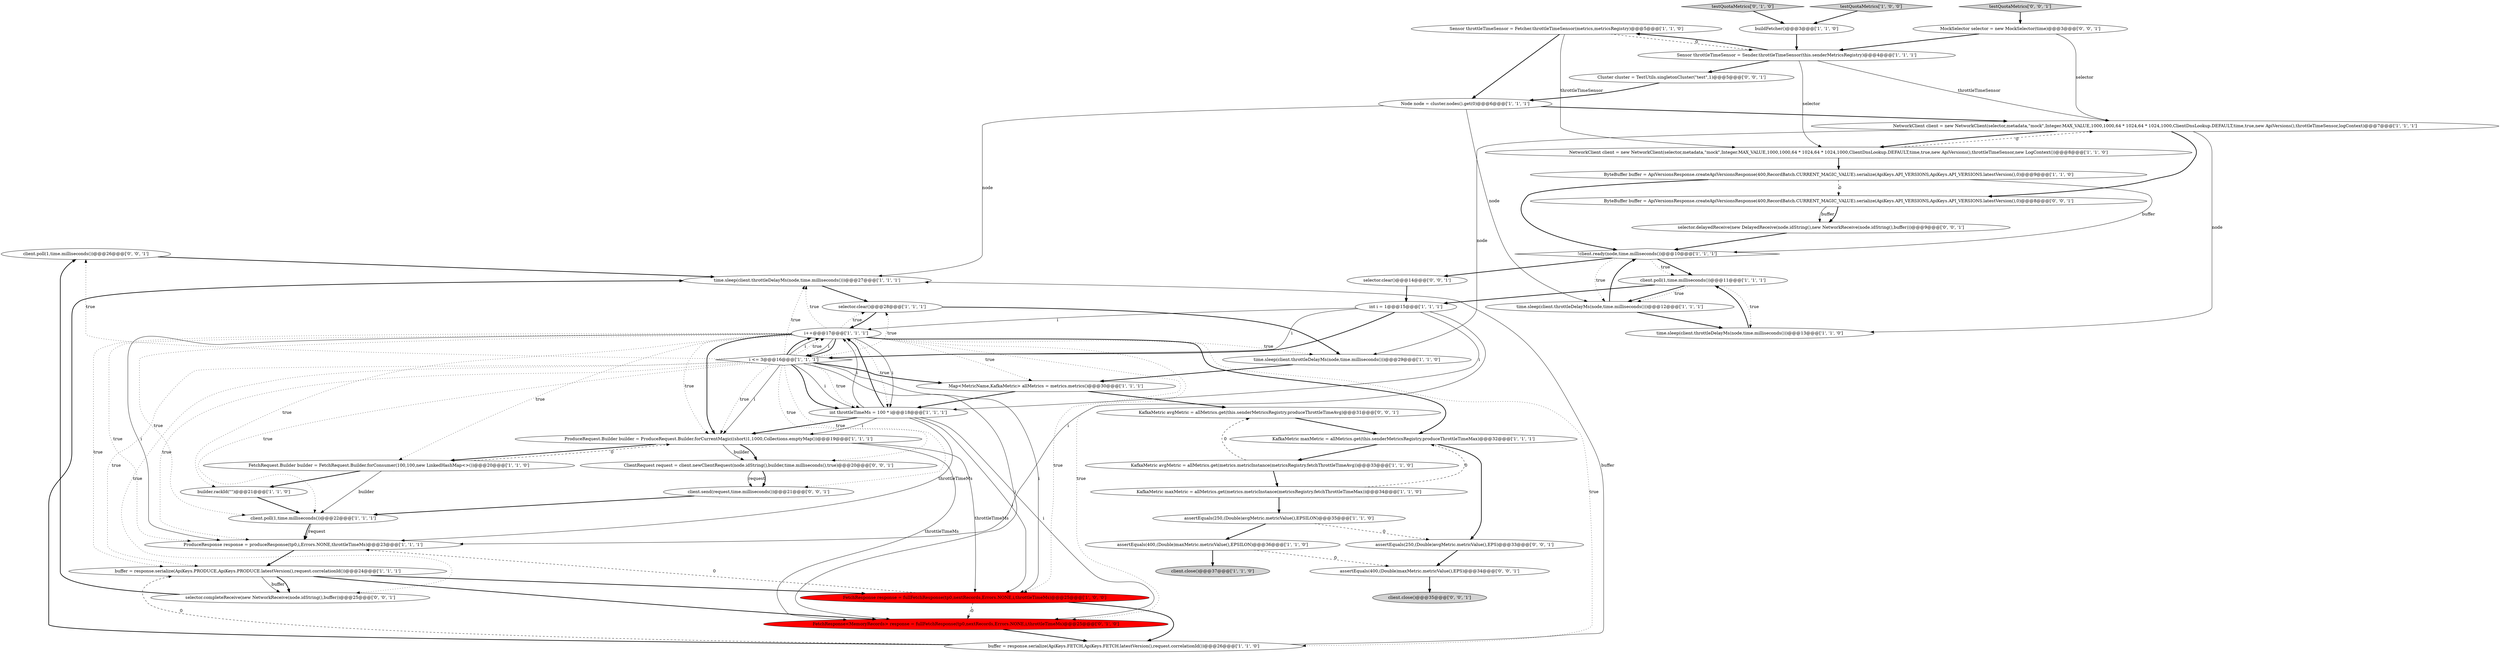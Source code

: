 digraph {
37 [style = filled, label = "client.poll(1,time.milliseconds())@@@26@@@['0', '0', '1']", fillcolor = white, shape = ellipse image = "AAA0AAABBB3BBB"];
23 [style = filled, label = "assertEquals(400,(Double)maxMetric.metricValue(),EPSILON)@@@36@@@['1', '1', '0']", fillcolor = white, shape = ellipse image = "AAA0AAABBB1BBB"];
38 [style = filled, label = "assertEquals(250,(Double)avgMetric.metricValue(),EPS)@@@33@@@['0', '0', '1']", fillcolor = white, shape = ellipse image = "AAA0AAABBB3BBB"];
39 [style = filled, label = "selector.delayedReceive(new DelayedReceive(node.idString(),new NetworkReceive(node.idString(),buffer)))@@@9@@@['0', '0', '1']", fillcolor = white, shape = ellipse image = "AAA0AAABBB3BBB"];
3 [style = filled, label = "builder.rackId(\"\")@@@21@@@['1', '1', '0']", fillcolor = white, shape = ellipse image = "AAA0AAABBB1BBB"];
44 [style = filled, label = "MockSelector selector = new MockSelector(time)@@@3@@@['0', '0', '1']", fillcolor = white, shape = ellipse image = "AAA0AAABBB3BBB"];
47 [style = filled, label = "testQuotaMetrics['0', '0', '1']", fillcolor = lightgray, shape = diamond image = "AAA0AAABBB3BBB"];
49 [style = filled, label = "client.send(request,time.milliseconds())@@@21@@@['0', '0', '1']", fillcolor = white, shape = ellipse image = "AAA0AAABBB3BBB"];
42 [style = filled, label = "ByteBuffer buffer = ApiVersionsResponse.createApiVersionsResponse(400,RecordBatch.CURRENT_MAGIC_VALUE).serialize(ApiKeys.API_VERSIONS,ApiKeys.API_VERSIONS.latestVersion(),0)@@@8@@@['0', '0', '1']", fillcolor = white, shape = ellipse image = "AAA0AAABBB3BBB"];
48 [style = filled, label = "client.close()@@@35@@@['0', '0', '1']", fillcolor = lightgray, shape = ellipse image = "AAA0AAABBB3BBB"];
2 [style = filled, label = "ProduceRequest.Builder builder = ProduceRequest.Builder.forCurrentMagic((short)1,1000,Collections.emptyMap())@@@19@@@['1', '1', '1']", fillcolor = white, shape = ellipse image = "AAA0AAABBB1BBB"];
7 [style = filled, label = "client.poll(1,time.milliseconds())@@@11@@@['1', '1', '1']", fillcolor = white, shape = ellipse image = "AAA0AAABBB1BBB"];
4 [style = filled, label = "NetworkClient client = new NetworkClient(selector,metadata,\"mock\",Integer.MAX_VALUE,1000,1000,64 * 1024,64 * 1024,1000,ClientDnsLookup.DEFAULT,time,true,new ApiVersions(),throttleTimeSensor,logContext)@@@7@@@['1', '1', '1']", fillcolor = white, shape = ellipse image = "AAA0AAABBB1BBB"];
11 [style = filled, label = "i++@@@17@@@['1', '1', '1']", fillcolor = white, shape = ellipse image = "AAA0AAABBB1BBB"];
0 [style = filled, label = "NetworkClient client = new NetworkClient(selector,metadata,\"mock\",Integer.MAX_VALUE,1000,1000,64 * 1024,64 * 1024,1000,ClientDnsLookup.DEFAULT,time,true,new ApiVersions(),throttleTimeSensor,new LogContext())@@@8@@@['1', '1', '0']", fillcolor = white, shape = ellipse image = "AAA0AAABBB1BBB"];
13 [style = filled, label = "Map<MetricName,KafkaMetric> allMetrics = metrics.metrics()@@@30@@@['1', '1', '1']", fillcolor = white, shape = ellipse image = "AAA0AAABBB1BBB"];
24 [style = filled, label = "KafkaMetric maxMetric = allMetrics.get(metrics.metricInstance(metricsRegistry.fetchThrottleTimeMax))@@@34@@@['1', '1', '0']", fillcolor = white, shape = ellipse image = "AAA0AAABBB1BBB"];
6 [style = filled, label = "FetchRequest.Builder builder = FetchRequest.Builder.forConsumer(100,100,new LinkedHashMap<>())@@@20@@@['1', '1', '0']", fillcolor = white, shape = ellipse image = "AAA0AAABBB1BBB"];
32 [style = filled, label = "Node node = cluster.nodes().get(0)@@@6@@@['1', '1', '1']", fillcolor = white, shape = ellipse image = "AAA0AAABBB1BBB"];
25 [style = filled, label = "!client.ready(node,time.milliseconds())@@@10@@@['1', '1', '1']", fillcolor = white, shape = diamond image = "AAA0AAABBB1BBB"];
27 [style = filled, label = "buildFetcher()@@@3@@@['1', '1', '0']", fillcolor = white, shape = ellipse image = "AAA0AAABBB1BBB"];
8 [style = filled, label = "client.close()@@@37@@@['1', '1', '0']", fillcolor = lightgray, shape = ellipse image = "AAA0AAABBB1BBB"];
5 [style = filled, label = "time.sleep(client.throttleDelayMs(node,time.milliseconds()))@@@13@@@['1', '1', '0']", fillcolor = white, shape = ellipse image = "AAA0AAABBB1BBB"];
35 [style = filled, label = "testQuotaMetrics['0', '1', '0']", fillcolor = lightgray, shape = diamond image = "AAA0AAABBB2BBB"];
16 [style = filled, label = "assertEquals(250,(Double)avgMetric.metricValue(),EPSILON)@@@35@@@['1', '1', '0']", fillcolor = white, shape = ellipse image = "AAA0AAABBB1BBB"];
29 [style = filled, label = "time.sleep(client.throttleDelayMs(node,time.milliseconds()))@@@12@@@['1', '1', '1']", fillcolor = white, shape = ellipse image = "AAA0AAABBB1BBB"];
18 [style = filled, label = "buffer = response.serialize(ApiKeys.PRODUCE,ApiKeys.PRODUCE.latestVersion(),request.correlationId())@@@24@@@['1', '1', '1']", fillcolor = white, shape = ellipse image = "AAA0AAABBB1BBB"];
45 [style = filled, label = "ClientRequest request = client.newClientRequest(node.idString(),builder,time.milliseconds(),true)@@@20@@@['0', '0', '1']", fillcolor = white, shape = ellipse image = "AAA0AAABBB3BBB"];
30 [style = filled, label = "Sensor throttleTimeSensor = Fetcher.throttleTimeSensor(metrics,metricsRegistry)@@@5@@@['1', '1', '0']", fillcolor = white, shape = ellipse image = "AAA0AAABBB1BBB"];
46 [style = filled, label = "assertEquals(400,(Double)maxMetric.metricValue(),EPS)@@@34@@@['0', '0', '1']", fillcolor = white, shape = ellipse image = "AAA0AAABBB3BBB"];
20 [style = filled, label = "buffer = response.serialize(ApiKeys.FETCH,ApiKeys.FETCH.latestVersion(),request.correlationId())@@@26@@@['1', '1', '0']", fillcolor = white, shape = ellipse image = "AAA0AAABBB1BBB"];
1 [style = filled, label = "testQuotaMetrics['1', '0', '0']", fillcolor = lightgray, shape = diamond image = "AAA0AAABBB1BBB"];
43 [style = filled, label = "selector.completeReceive(new NetworkReceive(node.idString(),buffer))@@@25@@@['0', '0', '1']", fillcolor = white, shape = ellipse image = "AAA0AAABBB3BBB"];
12 [style = filled, label = "time.sleep(client.throttleDelayMs(node,time.milliseconds()))@@@29@@@['1', '1', '0']", fillcolor = white, shape = ellipse image = "AAA0AAABBB1BBB"];
19 [style = filled, label = "KafkaMetric maxMetric = allMetrics.get(this.senderMetricsRegistry.produceThrottleTimeMax)@@@32@@@['1', '1', '1']", fillcolor = white, shape = ellipse image = "AAA0AAABBB1BBB"];
34 [style = filled, label = "FetchResponse<MemoryRecords> response = fullFetchResponse(tp0,nextRecords,Errors.NONE,i,throttleTimeMs)@@@25@@@['0', '1', '0']", fillcolor = red, shape = ellipse image = "AAA1AAABBB2BBB"];
10 [style = filled, label = "ProduceResponse response = produceResponse(tp0,i,Errors.NONE,throttleTimeMs)@@@23@@@['1', '1', '1']", fillcolor = white, shape = ellipse image = "AAA0AAABBB1BBB"];
14 [style = filled, label = "int throttleTimeMs = 100 * i@@@18@@@['1', '1', '1']", fillcolor = white, shape = ellipse image = "AAA0AAABBB1BBB"];
31 [style = filled, label = "ByteBuffer buffer = ApiVersionsResponse.createApiVersionsResponse(400,RecordBatch.CURRENT_MAGIC_VALUE).serialize(ApiKeys.API_VERSIONS,ApiKeys.API_VERSIONS.latestVersion(),0)@@@9@@@['1', '1', '0']", fillcolor = white, shape = ellipse image = "AAA0AAABBB1BBB"];
41 [style = filled, label = "Cluster cluster = TestUtils.singletonCluster(\"test\",1)@@@5@@@['0', '0', '1']", fillcolor = white, shape = ellipse image = "AAA0AAABBB3BBB"];
36 [style = filled, label = "selector.clear()@@@14@@@['0', '0', '1']", fillcolor = white, shape = ellipse image = "AAA0AAABBB3BBB"];
22 [style = filled, label = "KafkaMetric avgMetric = allMetrics.get(metrics.metricInstance(metricsRegistry.fetchThrottleTimeAvg))@@@33@@@['1', '1', '0']", fillcolor = white, shape = ellipse image = "AAA0AAABBB1BBB"];
33 [style = filled, label = "FetchResponse response = fullFetchResponse(tp0,nextRecords,Errors.NONE,i,throttleTimeMs)@@@25@@@['1', '0', '0']", fillcolor = red, shape = ellipse image = "AAA1AAABBB1BBB"];
9 [style = filled, label = "int i = 1@@@15@@@['1', '1', '1']", fillcolor = white, shape = ellipse image = "AAA0AAABBB1BBB"];
21 [style = filled, label = "time.sleep(client.throttleDelayMs(node,time.milliseconds()))@@@27@@@['1', '1', '1']", fillcolor = white, shape = ellipse image = "AAA0AAABBB1BBB"];
17 [style = filled, label = "Sensor throttleTimeSensor = Sender.throttleTimeSensor(this.senderMetricsRegistry)@@@4@@@['1', '1', '1']", fillcolor = white, shape = ellipse image = "AAA0AAABBB1BBB"];
40 [style = filled, label = "KafkaMetric avgMetric = allMetrics.get(this.senderMetricsRegistry.produceThrottleTimeAvg)@@@31@@@['0', '0', '1']", fillcolor = white, shape = ellipse image = "AAA0AAABBB3BBB"];
15 [style = filled, label = "client.poll(1,time.milliseconds())@@@22@@@['1', '1', '1']", fillcolor = white, shape = ellipse image = "AAA0AAABBB1BBB"];
28 [style = filled, label = "selector.clear()@@@28@@@['1', '1', '1']", fillcolor = white, shape = ellipse image = "AAA0AAABBB1BBB"];
26 [style = filled, label = "i <= 3@@@16@@@['1', '1', '1']", fillcolor = white, shape = diamond image = "AAA0AAABBB1BBB"];
6->3 [style = bold, label=""];
30->0 [style = solid, label="throttleTimeSensor"];
15->10 [style = bold, label=""];
29->5 [style = bold, label=""];
9->14 [style = solid, label="i"];
34->20 [style = bold, label=""];
26->45 [style = dotted, label="true"];
32->29 [style = solid, label="node"];
26->37 [style = dotted, label="true"];
2->6 [style = bold, label=""];
9->26 [style = solid, label="i"];
11->12 [style = dotted, label="true"];
26->34 [style = solid, label="i"];
1->27 [style = bold, label=""];
14->11 [style = solid, label="i"];
44->4 [style = solid, label="selector"];
11->26 [style = solid, label="i"];
25->29 [style = dotted, label="true"];
46->48 [style = bold, label=""];
26->11 [style = bold, label=""];
9->10 [style = solid, label="i"];
21->28 [style = bold, label=""];
26->49 [style = dotted, label="true"];
9->26 [style = bold, label=""];
7->9 [style = bold, label=""];
11->34 [style = dotted, label="true"];
11->2 [style = dotted, label="true"];
4->5 [style = solid, label="node"];
24->19 [style = dashed, label="0"];
26->28 [style = dotted, label="true"];
2->45 [style = solid, label="builder"];
27->17 [style = bold, label=""];
11->28 [style = dotted, label="true"];
32->4 [style = bold, label=""];
15->10 [style = solid, label="request"];
11->15 [style = dotted, label="true"];
14->11 [style = bold, label=""];
13->14 [style = bold, label=""];
42->39 [style = solid, label="buffer"];
7->29 [style = bold, label=""];
11->33 [style = dotted, label="true"];
41->32 [style = bold, label=""];
36->9 [style = bold, label=""];
20->18 [style = dashed, label="0"];
11->10 [style = dotted, label="true"];
25->36 [style = bold, label=""];
26->2 [style = dotted, label="true"];
17->41 [style = bold, label=""];
11->14 [style = dotted, label="true"];
26->14 [style = bold, label=""];
37->21 [style = bold, label=""];
0->4 [style = dashed, label="0"];
13->40 [style = bold, label=""];
11->13 [style = dotted, label="true"];
18->43 [style = solid, label="buffer"];
23->8 [style = bold, label=""];
20->21 [style = solid, label="buffer"];
25->7 [style = bold, label=""];
44->17 [style = bold, label=""];
26->13 [style = bold, label=""];
4->0 [style = bold, label=""];
7->29 [style = dotted, label="true"];
26->43 [style = dotted, label="true"];
2->33 [style = solid, label="throttleTimeMs"];
17->4 [style = solid, label="throttleTimeSensor"];
26->14 [style = dotted, label="true"];
33->10 [style = dashed, label="0"];
47->44 [style = bold, label=""];
5->7 [style = bold, label=""];
38->46 [style = bold, label=""];
26->18 [style = dotted, label="true"];
39->25 [style = bold, label=""];
26->33 [style = solid, label="i"];
19->38 [style = bold, label=""];
19->22 [style = bold, label=""];
26->11 [style = solid, label="i"];
45->49 [style = solid, label="request"];
2->34 [style = solid, label="throttleTimeMs"];
0->31 [style = bold, label=""];
11->26 [style = bold, label=""];
11->10 [style = solid, label="i"];
10->18 [style = bold, label=""];
31->25 [style = bold, label=""];
18->34 [style = bold, label=""];
18->33 [style = bold, label=""];
42->39 [style = bold, label=""];
40->19 [style = bold, label=""];
30->17 [style = dashed, label="0"];
30->32 [style = bold, label=""];
32->21 [style = solid, label="node"];
31->42 [style = dashed, label="0"];
16->23 [style = bold, label=""];
28->12 [style = bold, label=""];
26->2 [style = solid, label="i"];
14->34 [style = solid, label="i"];
25->7 [style = dotted, label="true"];
7->5 [style = dotted, label="true"];
12->13 [style = bold, label=""];
11->20 [style = dotted, label="true"];
14->33 [style = solid, label="i"];
23->46 [style = dashed, label="0"];
11->6 [style = dotted, label="true"];
11->14 [style = solid, label="i"];
26->15 [style = dotted, label="true"];
2->45 [style = bold, label=""];
49->15 [style = bold, label=""];
14->2 [style = bold, label=""];
26->11 [style = dotted, label="true"];
11->3 [style = dotted, label="true"];
26->14 [style = solid, label="i"];
35->27 [style = bold, label=""];
16->38 [style = dashed, label="0"];
33->20 [style = bold, label=""];
22->40 [style = dashed, label="0"];
45->49 [style = bold, label=""];
28->11 [style = bold, label=""];
4->42 [style = bold, label=""];
29->25 [style = bold, label=""];
17->30 [style = bold, label=""];
3->15 [style = bold, label=""];
43->37 [style = bold, label=""];
11->19 [style = bold, label=""];
11->18 [style = dotted, label="true"];
11->2 [style = bold, label=""];
6->15 [style = solid, label="builder"];
31->25 [style = solid, label="buffer"];
20->21 [style = bold, label=""];
9->11 [style = solid, label="i"];
24->16 [style = bold, label=""];
18->43 [style = bold, label=""];
26->21 [style = dotted, label="true"];
14->10 [style = solid, label="throttleTimeMs"];
4->12 [style = solid, label="node"];
26->10 [style = dotted, label="true"];
22->24 [style = bold, label=""];
11->21 [style = dotted, label="true"];
33->34 [style = dashed, label="0"];
14->2 [style = solid, label="i"];
17->0 [style = solid, label="selector"];
6->2 [style = dashed, label="0"];
}
